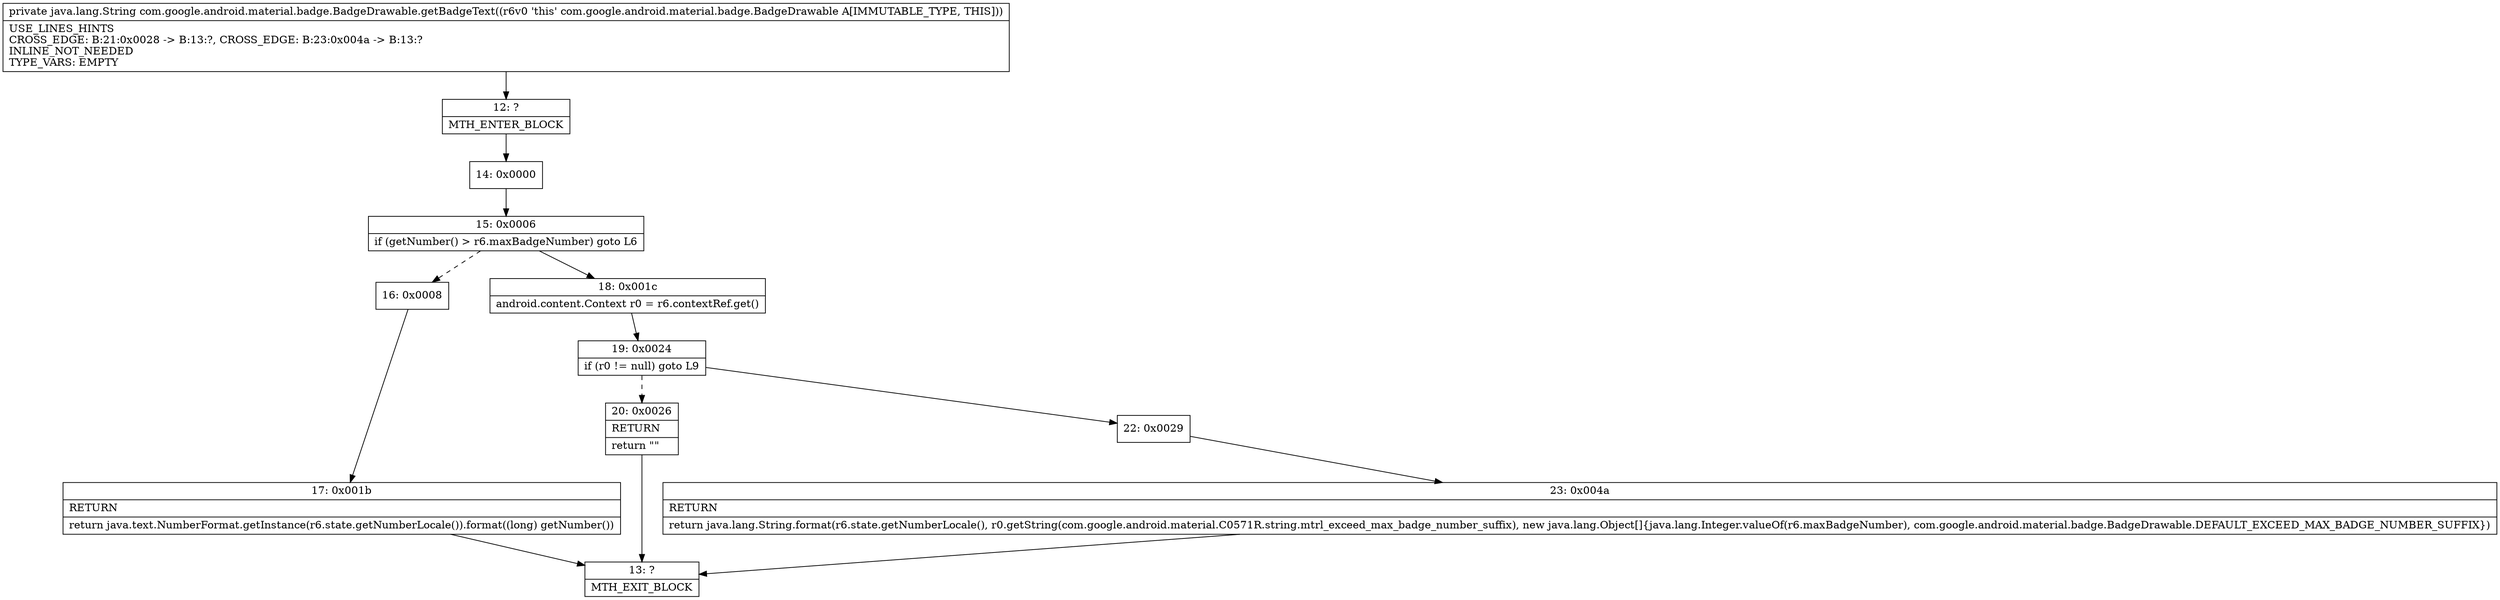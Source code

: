 digraph "CFG forcom.google.android.material.badge.BadgeDrawable.getBadgeText()Ljava\/lang\/String;" {
Node_12 [shape=record,label="{12\:\ ?|MTH_ENTER_BLOCK\l}"];
Node_14 [shape=record,label="{14\:\ 0x0000}"];
Node_15 [shape=record,label="{15\:\ 0x0006|if (getNumber() \> r6.maxBadgeNumber) goto L6\l}"];
Node_16 [shape=record,label="{16\:\ 0x0008}"];
Node_17 [shape=record,label="{17\:\ 0x001b|RETURN\l|return java.text.NumberFormat.getInstance(r6.state.getNumberLocale()).format((long) getNumber())\l}"];
Node_13 [shape=record,label="{13\:\ ?|MTH_EXIT_BLOCK\l}"];
Node_18 [shape=record,label="{18\:\ 0x001c|android.content.Context r0 = r6.contextRef.get()\l}"];
Node_19 [shape=record,label="{19\:\ 0x0024|if (r0 != null) goto L9\l}"];
Node_20 [shape=record,label="{20\:\ 0x0026|RETURN\l|return \"\"\l}"];
Node_22 [shape=record,label="{22\:\ 0x0029}"];
Node_23 [shape=record,label="{23\:\ 0x004a|RETURN\l|return java.lang.String.format(r6.state.getNumberLocale(), r0.getString(com.google.android.material.C0571R.string.mtrl_exceed_max_badge_number_suffix), new java.lang.Object[]\{java.lang.Integer.valueOf(r6.maxBadgeNumber), com.google.android.material.badge.BadgeDrawable.DEFAULT_EXCEED_MAX_BADGE_NUMBER_SUFFIX\})\l}"];
MethodNode[shape=record,label="{private java.lang.String com.google.android.material.badge.BadgeDrawable.getBadgeText((r6v0 'this' com.google.android.material.badge.BadgeDrawable A[IMMUTABLE_TYPE, THIS]))  | USE_LINES_HINTS\lCROSS_EDGE: B:21:0x0028 \-\> B:13:?, CROSS_EDGE: B:23:0x004a \-\> B:13:?\lINLINE_NOT_NEEDED\lTYPE_VARS: EMPTY\l}"];
MethodNode -> Node_12;Node_12 -> Node_14;
Node_14 -> Node_15;
Node_15 -> Node_16[style=dashed];
Node_15 -> Node_18;
Node_16 -> Node_17;
Node_17 -> Node_13;
Node_18 -> Node_19;
Node_19 -> Node_20[style=dashed];
Node_19 -> Node_22;
Node_20 -> Node_13;
Node_22 -> Node_23;
Node_23 -> Node_13;
}


